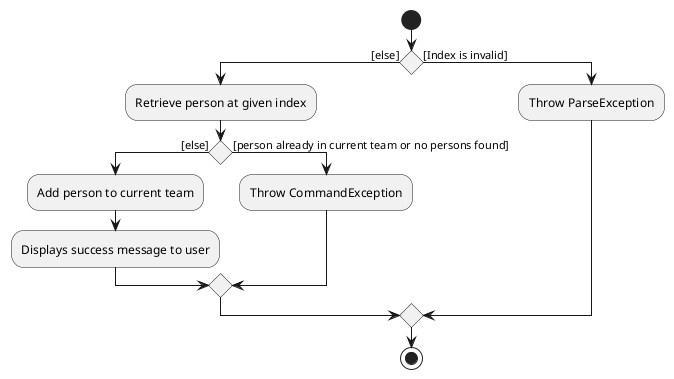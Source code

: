 @startuml
start
if () then ([else])
    :Retrieve person at given index;
    if () then ([else])
        :Add person to current team;
        :Displays success message to user;
    else ([person already in current team or no persons found])
        :Throw CommandException;
    endif
else ([Index is invalid])
    :Throw ParseException;
endif
stop
@enduml
